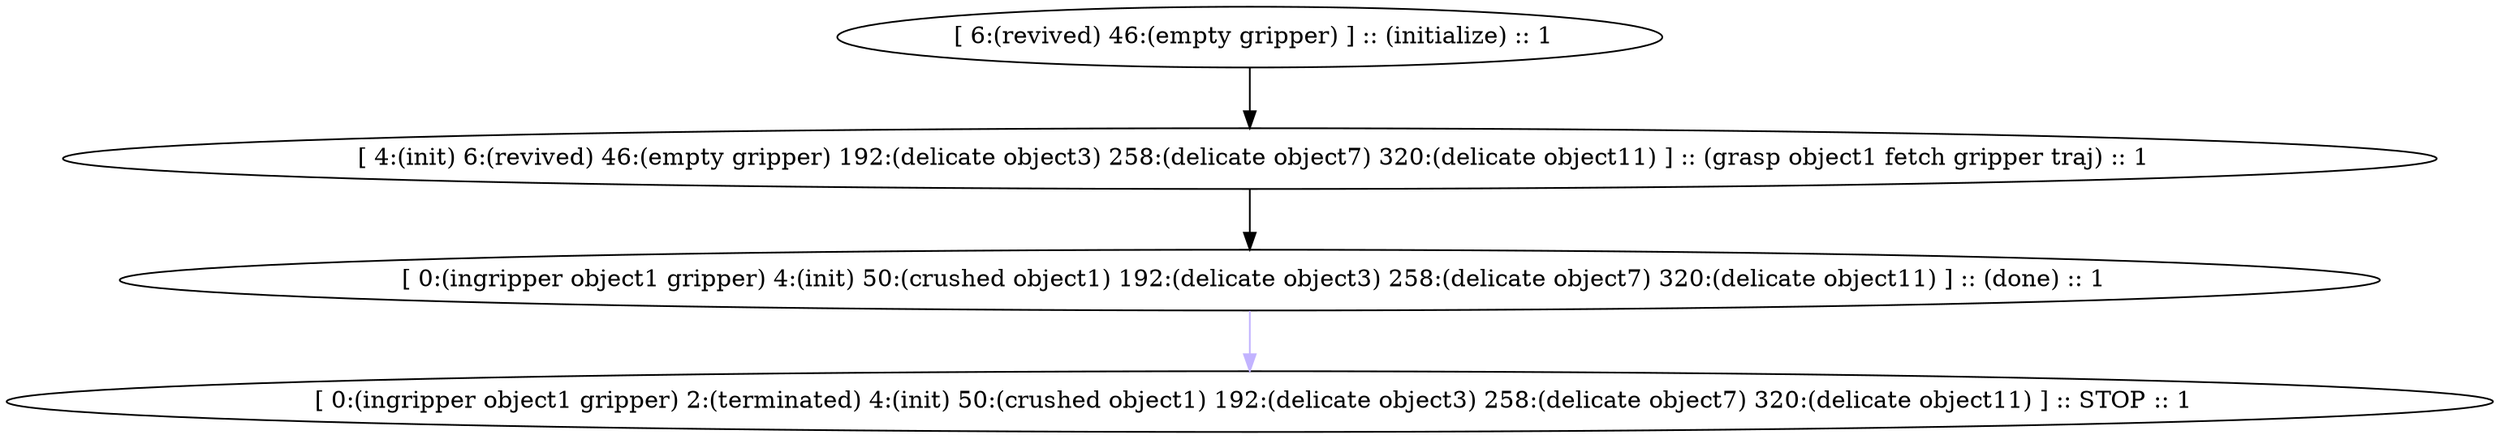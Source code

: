 Digraph G {
size = "500,500";
0 [ label = " [ 6:(revived) 46:(empty gripper) ] :: (initialize) :: 1" ]; 
1 [ label = " [ 4:(init) 6:(revived) 46:(empty gripper) 192:(delicate object3) 258:(delicate object7) 320:(delicate object11) ] :: (grasp object1 fetch gripper traj) :: 1" ]; 
0->1 ;
2 [ label = " [ 0:(ingripper object1 gripper) 4:(init) 50:(crushed object1) 192:(delicate object3) 258:(delicate object7) 320:(delicate object11) ] :: (done) :: 1" ]; 
1->2 ;
3 [ label = " [ 0:(ingripper object1 gripper) 2:(terminated) 4:(init) 50:(crushed object1) 192:(delicate object3) 258:(delicate object7) 320:(delicate object11) ] :: STOP :: 1"  ];
2->3 [shape=box,style=filled,color=".7 .3 1.0"];
}
# Cost: 2
